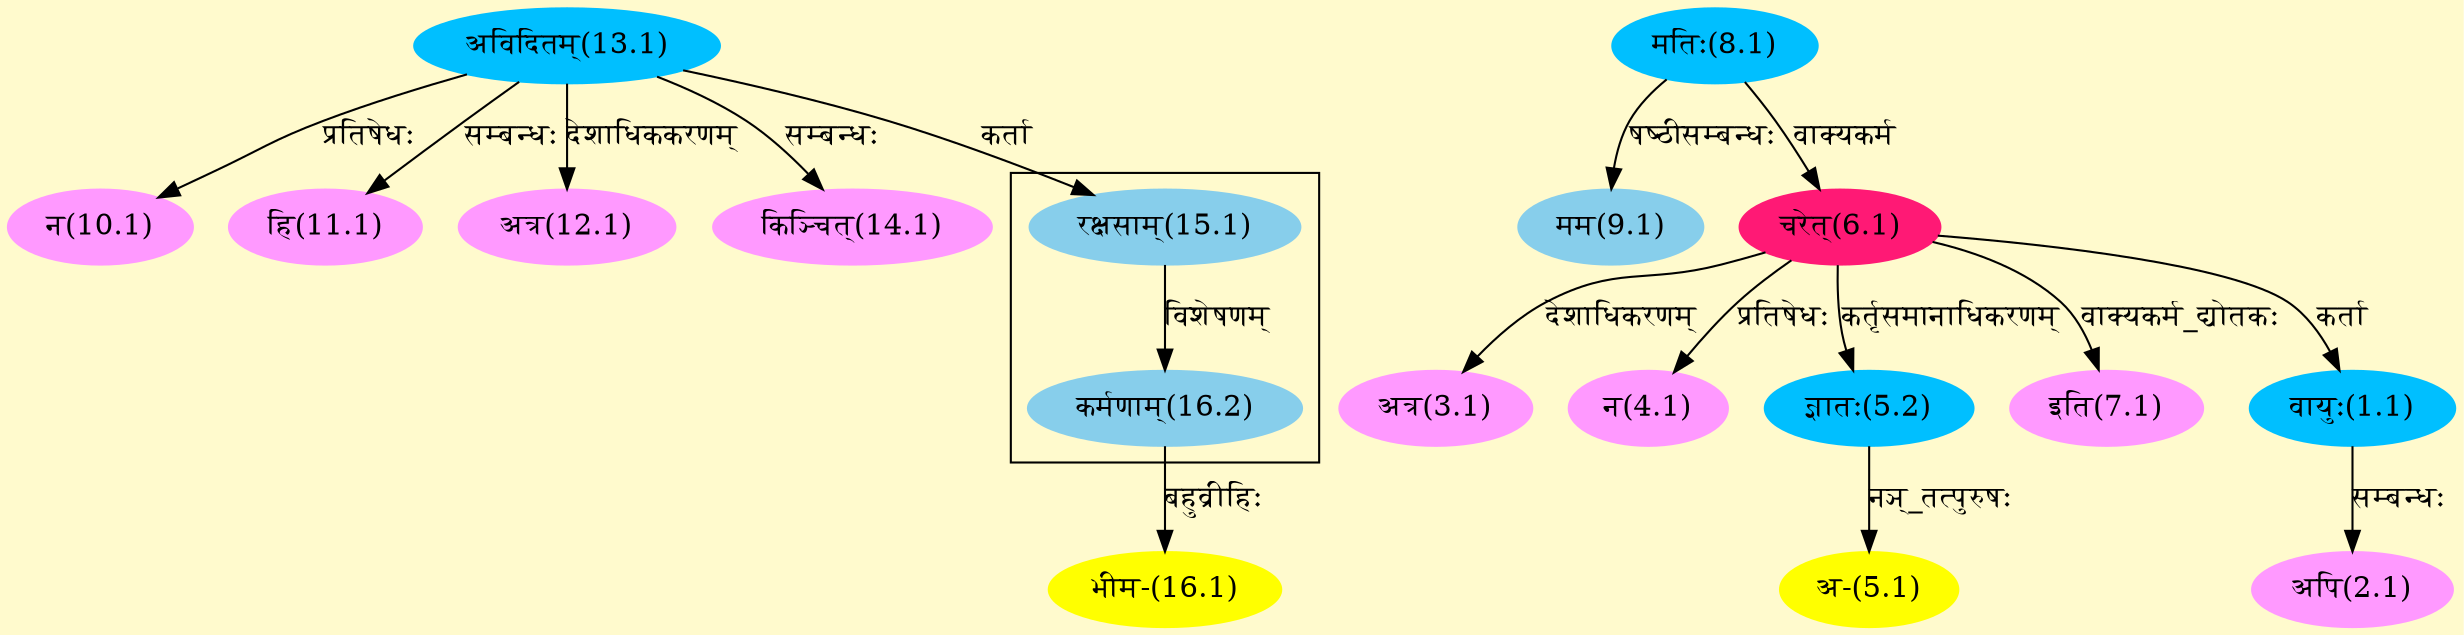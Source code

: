digraph G{
rankdir=BT;
 compound=true;
 bgcolor="lemonchiffon1";

subgraph cluster_1{
Node16_2 [style=filled, color="#87CEEB" label = "कर्मणाम्(16.2)"]
Node15_1 [style=filled, color="#87CEEB" label = "रक्षसाम्(15.1)"]

}
Node1_1 [style=filled, color="#00BFFF" label = "वायुः(1.1)"]
Node6_1 [style=filled, color="#FF1975" label = "चरेत्(6.1)"]
Node2_1 [style=filled, color="#FF99FF" label = "अपि(2.1)"]
Node3_1 [style=filled, color="#FF99FF" label = "अत्र(3.1)"]
Node4_1 [style=filled, color="#FF99FF" label = "न(4.1)"]
Node5_1 [style=filled, color="#FFFF00" label = "अ-(5.1)"]
Node5_2 [style=filled, color="#00BFFF" label = "ज्ञातः(5.2)"]
Node8_1 [style=filled, color="#00BFFF" label = "मतिः(8.1)"]
Node7_1 [style=filled, color="#FF99FF" label = "इति(7.1)"]
Node [style=filled, color="" label = "()"]
Node9_1 [style=filled, color="#87CEEB" label = "मम(9.1)"]
Node10_1 [style=filled, color="#FF99FF" label = "न(10.1)"]
Node13_1 [style=filled, color="#00BFFF" label = "अविदितम्(13.1)"]
Node11_1 [style=filled, color="#FF99FF" label = "हि(11.1)"]
Node12_1 [style=filled, color="#FF99FF" label = "अत्र(12.1)"]
Node14_1 [style=filled, color="#FF99FF" label = "किञ्चित्(14.1)"]
Node15_1 [style=filled, color="#87CEEB" label = "रक्षसाम्(15.1)"]
Node16_1 [style=filled, color="#FFFF00" label = "भीम-(16.1)"]
Node16_2 [style=filled, color="#87CEEB" label = "कर्मणाम्(16.2)"]
/* Start of Relations section */

Node1_1 -> Node6_1 [  label="कर्ता"  dir="back" ]
Node2_1 -> Node1_1 [  label="सम्बन्धः"  dir="back" ]
Node3_1 -> Node6_1 [  label="देशाधिकरणम्"  dir="back" ]
Node4_1 -> Node6_1 [  label="प्रतिषेधः"  dir="back" ]
Node5_1 -> Node5_2 [  label="नञ्_तत्पुरुषः"  dir="back" ]
Node5_2 -> Node6_1 [  label="कर्तृसमानाधिकरणम्"  dir="back" ]
Node6_1 -> Node8_1 [  label="वाक्यकर्म"  dir="back" ]
Node7_1 -> Node6_1 [  label="वाक्यकर्म_द्योतकः"  dir="back" ]
Node9_1 -> Node8_1 [  label="षष्ठीसम्बन्धः"  dir="back" ]
Node10_1 -> Node13_1 [  label="प्रतिषेधः"  dir="back" ]
Node11_1 -> Node13_1 [  label="सम्बन्धः"  dir="back" ]
Node12_1 -> Node13_1 [  label="देशाधिककरणम्"  dir="back" ]
Node14_1 -> Node13_1 [  label="सम्बन्धः"  dir="back" ]
Node15_1 -> Node13_1 [  label="कर्ता"  dir="back" ]
Node16_1 -> Node16_2 [  label="बहुव्रीहिः"  dir="back" ]
Node16_2 -> Node15_1 [  label="विशेषणम्"  dir="back" ]
}
